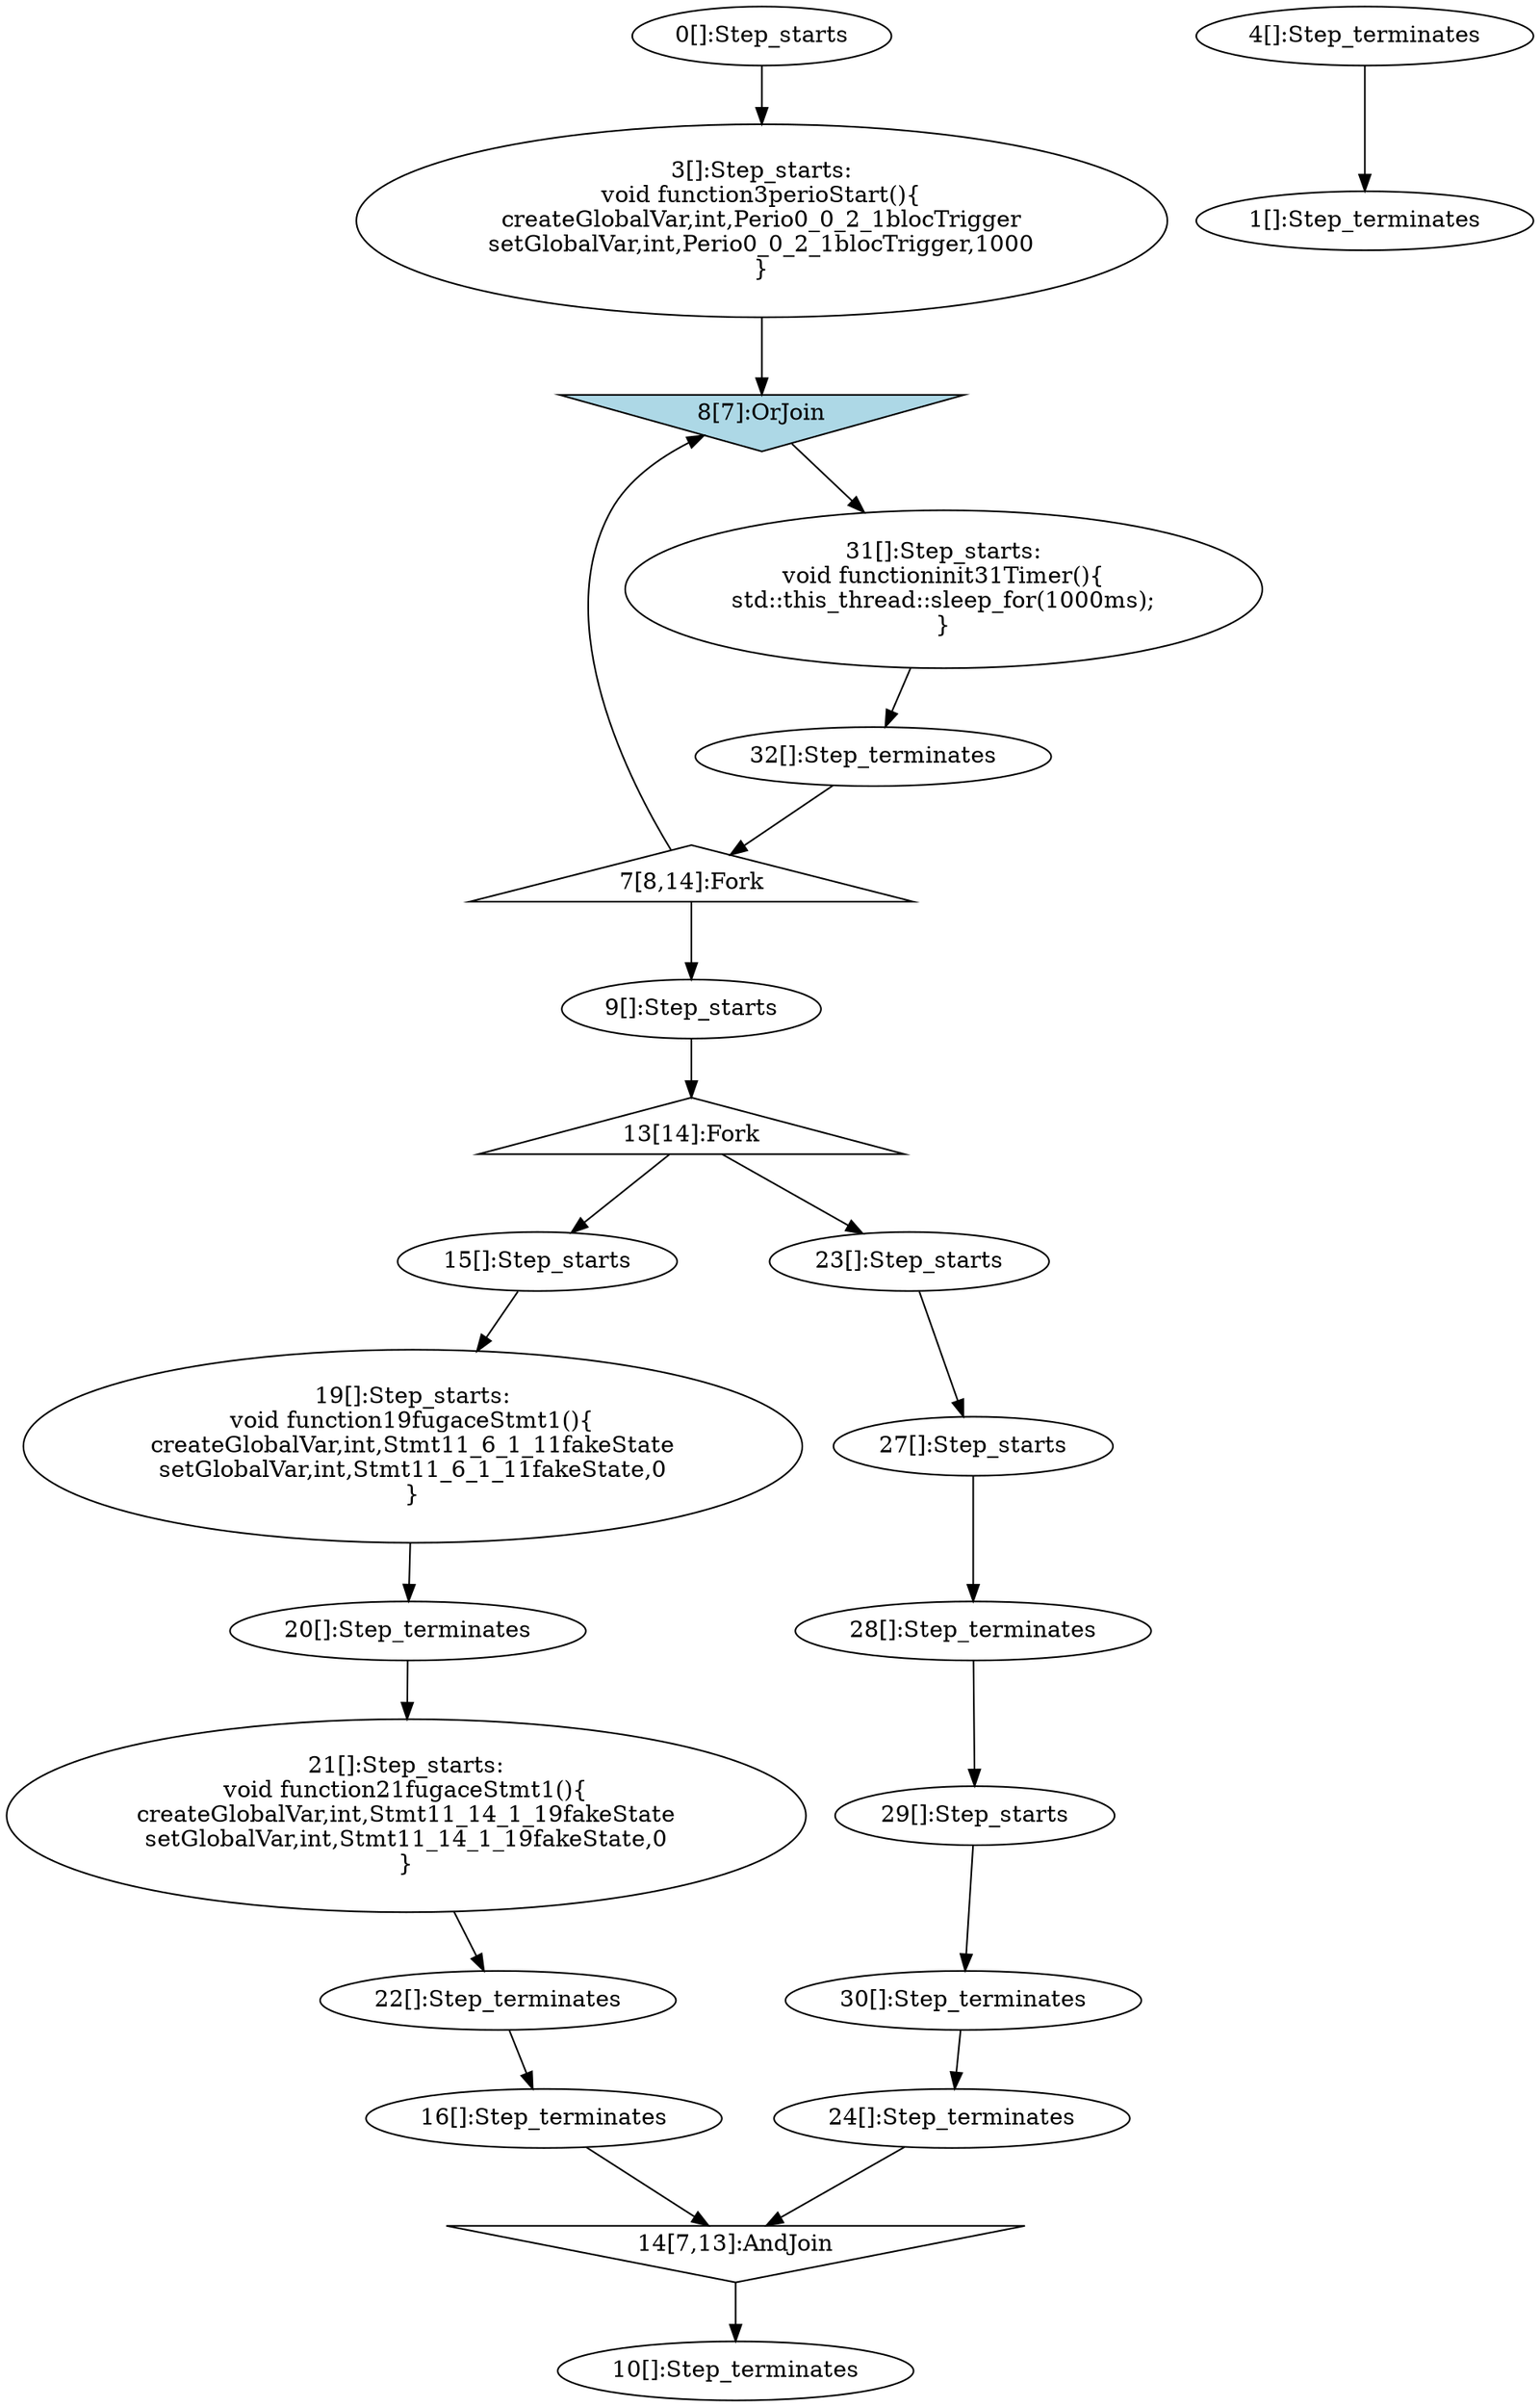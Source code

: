 digraph G {
  "0" [label="0[]:Step_starts" shape="ellipse" ];
  "1" [label="1[]:Step_terminates" shape="ellipse" ];
  "3" [label="3[]:Step_starts:
void function3perioStart(){
createGlobalVar,int,Perio0_0_2_1blocTrigger
setGlobalVar,int,Perio0_0_2_1blocTrigger,1000
}" shape="ellipse" ];
  "4" [label="4[]:Step_terminates" shape="ellipse" ];
  "7" [label="7[8,14]:Fork" shape="triangle" ];
  "8" [label="8[7]:OrJoin" shape="invtriangle" style="filled" fillcolor="lightblue"];
  "31" [label="31[]:Step_starts:
void functioninit31Timer(){
std::this_thread::sleep_for(1000ms);
}" shape="ellipse" ];
  "32" [label="32[]:Step_terminates" shape="ellipse" ];
  "9" [label="9[]:Step_starts" shape="ellipse" ];
  "10" [label="10[]:Step_terminates" shape="ellipse" ];
  "13" [label="13[14]:Fork" shape="triangle" ];
  "14" [label="14[7,13]:AndJoin" shape="invtriangle" ];
  "15" [label="15[]:Step_starts" shape="ellipse" ];
  "16" [label="16[]:Step_terminates" shape="ellipse" ];
  "23" [label="23[]:Step_starts" shape="ellipse" ];
  "24" [label="24[]:Step_terminates" shape="ellipse" ];
  "19" [label="19[]:Step_starts:
void function19fugaceStmt1(){
createGlobalVar,int,Stmt11_6_1_11fakeState
setGlobalVar,int,Stmt11_6_1_11fakeState,0
}" shape="ellipse" ];
  "20" [label="20[]:Step_terminates" shape="ellipse" ];
  "21" [label="21[]:Step_starts:
void function21fugaceStmt1(){
createGlobalVar,int,Stmt11_14_1_19fakeState
setGlobalVar,int,Stmt11_14_1_19fakeState,0
}" shape="ellipse" ];
  "22" [label="22[]:Step_terminates" shape="ellipse" ];
  "27" [label="27[]:Step_starts" shape="ellipse" ];
  "28" [label="28[]:Step_terminates" shape="ellipse" ];
  "29" [label="29[]:Step_starts" shape="ellipse" ];
  "30" [label="30[]:Step_terminates" shape="ellipse" ];
  "0" -> "3" [label=""];
  "4" -> "1" [label=""];
  "3" -> "8" [label=""];
  "32" -> "7" [label=""];
  "7" -> "9" [label=""];
  "7" -> "8" [label=""];
  "8" -> "31" [label=""];
  "31" -> "32" [label=""];
  "9" -> "13" [label=""];
  "13" -> "15" [label=""];
  "13" -> "23" [label=""];
  "16" -> "14" [label=""];
  "24" -> "14" [label=""];
  "14" -> "10" [label=""];
  "15" -> "19" [label=""];
  "20" -> "21" [label=""];
  "22" -> "16" [label=""];
  "23" -> "27" [label=""];
  "28" -> "29" [label=""];
  "30" -> "24" [label=""];
  "19" -> "20" [label=""];
  "21" -> "22" [label=""];
  "27" -> "28" [label=""];
  "29" -> "30" [label=""];
}